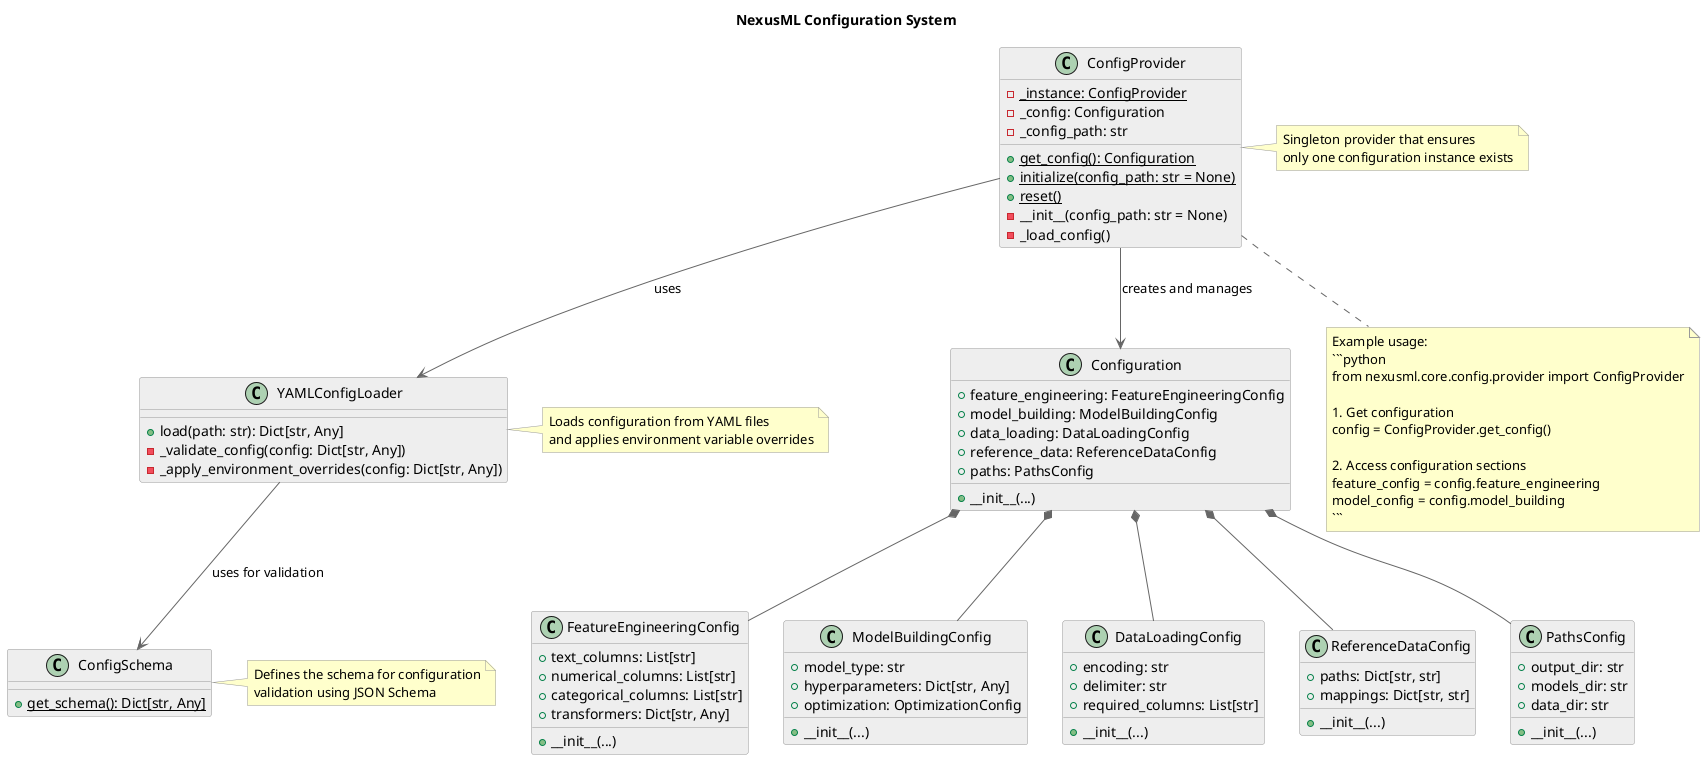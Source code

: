 @startuml "NexusML Configuration System"

' Style definitions
skinparam componentStyle uml2
skinparam backgroundColor white
skinparam ArrowColor #666666
skinparam ClassBorderColor #999999
skinparam ClassBackgroundColor #EEEEEE
skinparam NoteBackgroundColor #FFFFCC
skinparam NoteBorderColor #999999

' Title
title NexusML Configuration System

' Classes
class ConfigProvider {
  + {static} get_config(): Configuration
  + {static} initialize(config_path: str = None)
  + {static} reset()
  - {static} _instance: ConfigProvider
  - _config: Configuration
  - _config_path: str
  - __init__(config_path: str = None)
  - _load_config()
}

class Configuration {
  + feature_engineering: FeatureEngineeringConfig
  + model_building: ModelBuildingConfig
  + data_loading: DataLoadingConfig
  + reference_data: ReferenceDataConfig
  + paths: PathsConfig
  + __init__(...)
}

class FeatureEngineeringConfig {
  + text_columns: List[str]
  + numerical_columns: List[str]
  + categorical_columns: List[str]
  + transformers: Dict[str, Any]
  + __init__(...)
}

class ModelBuildingConfig {
  + model_type: str
  + hyperparameters: Dict[str, Any]
  + optimization: OptimizationConfig
  + __init__(...)
}

class DataLoadingConfig {
  + encoding: str
  + delimiter: str
  + required_columns: List[str]
  + __init__(...)
}

class ReferenceDataConfig {
  + paths: Dict[str, str]
  + mappings: Dict[str, str]
  + __init__(...)
}

class PathsConfig {
  + output_dir: str
  + models_dir: str
  + data_dir: str
  + __init__(...)
}

class YAMLConfigLoader {
  + load(path: str): Dict[str, Any]
  - _validate_config(config: Dict[str, Any])
  - _apply_environment_overrides(config: Dict[str, Any])
}

class ConfigSchema {
  + {static} get_schema(): Dict[str, Any]
}

' Relationships
ConfigProvider --> Configuration : creates and manages
ConfigProvider --> YAMLConfigLoader : uses
Configuration *-- FeatureEngineeringConfig
Configuration *-- ModelBuildingConfig
Configuration *-- DataLoadingConfig
Configuration *-- ReferenceDataConfig
Configuration *-- PathsConfig
YAMLConfigLoader --> ConfigSchema : uses for validation

' Notes
note right of ConfigProvider
  Singleton provider that ensures
  only one configuration instance exists
end note

note right of YAMLConfigLoader
  Loads configuration from YAML files
  and applies environment variable overrides
end note

note right of ConfigSchema
  Defines the schema for configuration
  validation using JSON Schema
end note

' Usage examples
note bottom of ConfigProvider
Example usage:
```python
from nexusml.core.config.provider import ConfigProvider

# Get configuration
config = ConfigProvider.get_config()

# Access configuration sections
feature_config = config.feature_engineering
model_config = config.model_building
```
end note

@enduml